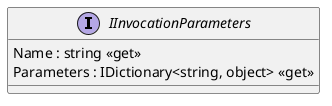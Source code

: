 @startuml
interface IInvocationParameters {
    Name : string <<get>>
    Parameters : IDictionary<string, object> <<get>>
}
@enduml
